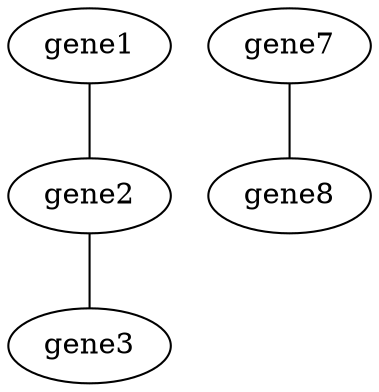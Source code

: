 strict graph "" {
gene1;
gene2;
gene3;
gene7;
gene8;
gene1 -- gene2;
gene2 -- gene3;
gene7 -- gene8;
}